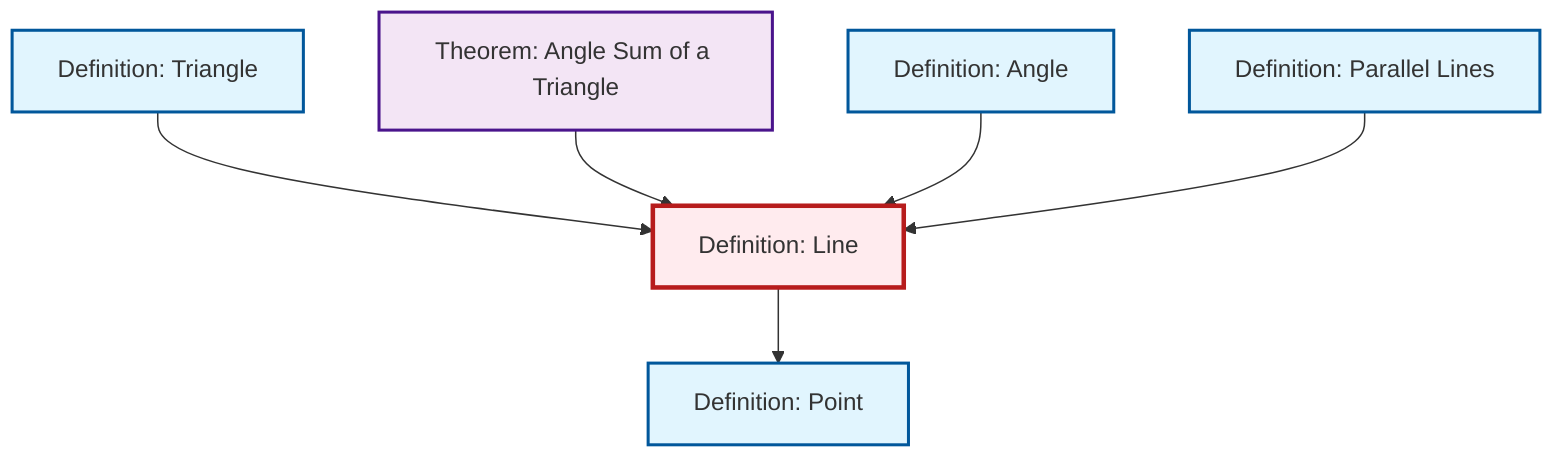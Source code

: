 graph TD
    classDef definition fill:#e1f5fe,stroke:#01579b,stroke-width:2px
    classDef theorem fill:#f3e5f5,stroke:#4a148c,stroke-width:2px
    classDef axiom fill:#fff3e0,stroke:#e65100,stroke-width:2px
    classDef example fill:#e8f5e9,stroke:#1b5e20,stroke-width:2px
    classDef current fill:#ffebee,stroke:#b71c1c,stroke-width:3px
    def-point["Definition: Point"]:::definition
    def-line["Definition: Line"]:::definition
    def-triangle["Definition: Triangle"]:::definition
    thm-angle-sum-triangle["Theorem: Angle Sum of a Triangle"]:::theorem
    def-angle["Definition: Angle"]:::definition
    def-parallel["Definition: Parallel Lines"]:::definition
    def-triangle --> def-line
    thm-angle-sum-triangle --> def-line
    def-line --> def-point
    def-angle --> def-line
    def-parallel --> def-line
    class def-line current